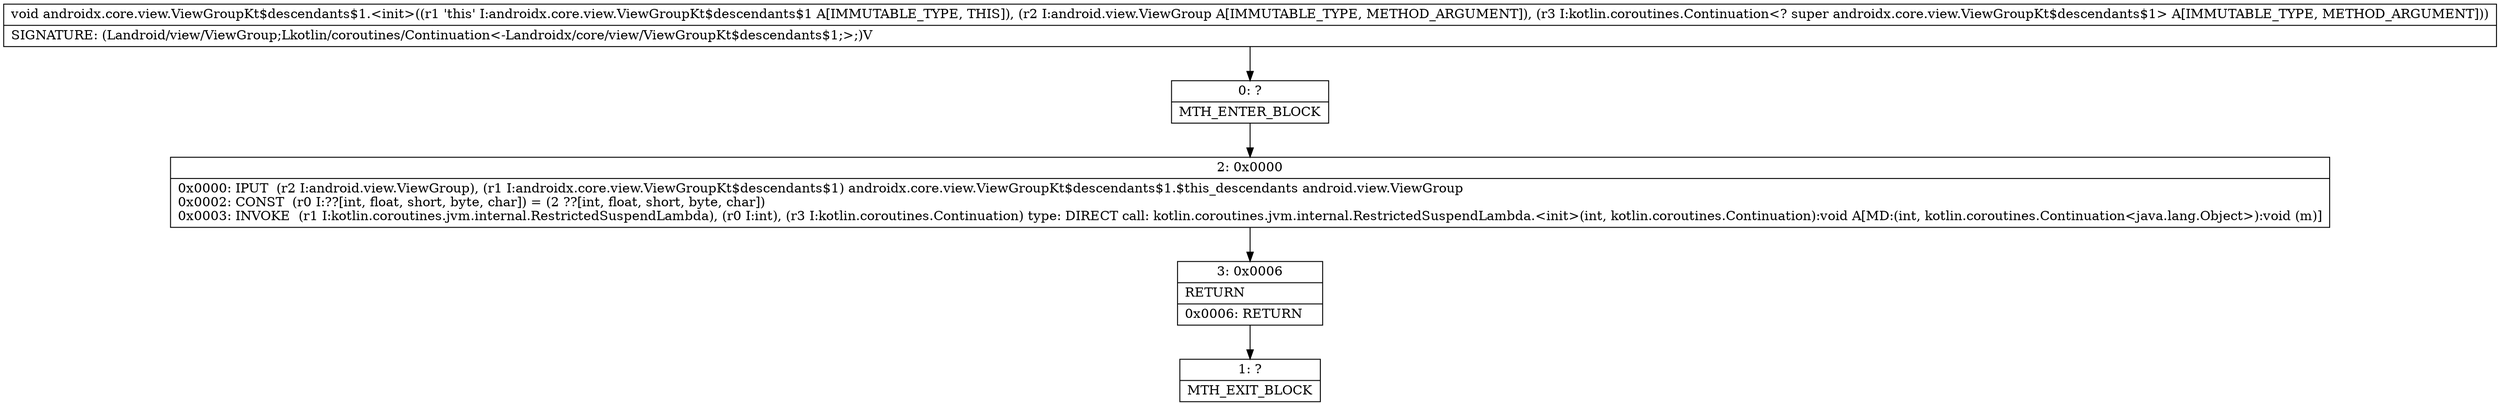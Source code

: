 digraph "CFG forandroidx.core.view.ViewGroupKt$descendants$1.\<init\>(Landroid\/view\/ViewGroup;Lkotlin\/coroutines\/Continuation;)V" {
Node_0 [shape=record,label="{0\:\ ?|MTH_ENTER_BLOCK\l}"];
Node_2 [shape=record,label="{2\:\ 0x0000|0x0000: IPUT  (r2 I:android.view.ViewGroup), (r1 I:androidx.core.view.ViewGroupKt$descendants$1) androidx.core.view.ViewGroupKt$descendants$1.$this_descendants android.view.ViewGroup \l0x0002: CONST  (r0 I:??[int, float, short, byte, char]) = (2 ??[int, float, short, byte, char]) \l0x0003: INVOKE  (r1 I:kotlin.coroutines.jvm.internal.RestrictedSuspendLambda), (r0 I:int), (r3 I:kotlin.coroutines.Continuation) type: DIRECT call: kotlin.coroutines.jvm.internal.RestrictedSuspendLambda.\<init\>(int, kotlin.coroutines.Continuation):void A[MD:(int, kotlin.coroutines.Continuation\<java.lang.Object\>):void (m)]\l}"];
Node_3 [shape=record,label="{3\:\ 0x0006|RETURN\l|0x0006: RETURN   \l}"];
Node_1 [shape=record,label="{1\:\ ?|MTH_EXIT_BLOCK\l}"];
MethodNode[shape=record,label="{void androidx.core.view.ViewGroupKt$descendants$1.\<init\>((r1 'this' I:androidx.core.view.ViewGroupKt$descendants$1 A[IMMUTABLE_TYPE, THIS]), (r2 I:android.view.ViewGroup A[IMMUTABLE_TYPE, METHOD_ARGUMENT]), (r3 I:kotlin.coroutines.Continuation\<? super androidx.core.view.ViewGroupKt$descendants$1\> A[IMMUTABLE_TYPE, METHOD_ARGUMENT]))  | SIGNATURE: (Landroid\/view\/ViewGroup;Lkotlin\/coroutines\/Continuation\<\-Landroidx\/core\/view\/ViewGroupKt$descendants$1;\>;)V\l}"];
MethodNode -> Node_0;Node_0 -> Node_2;
Node_2 -> Node_3;
Node_3 -> Node_1;
}

